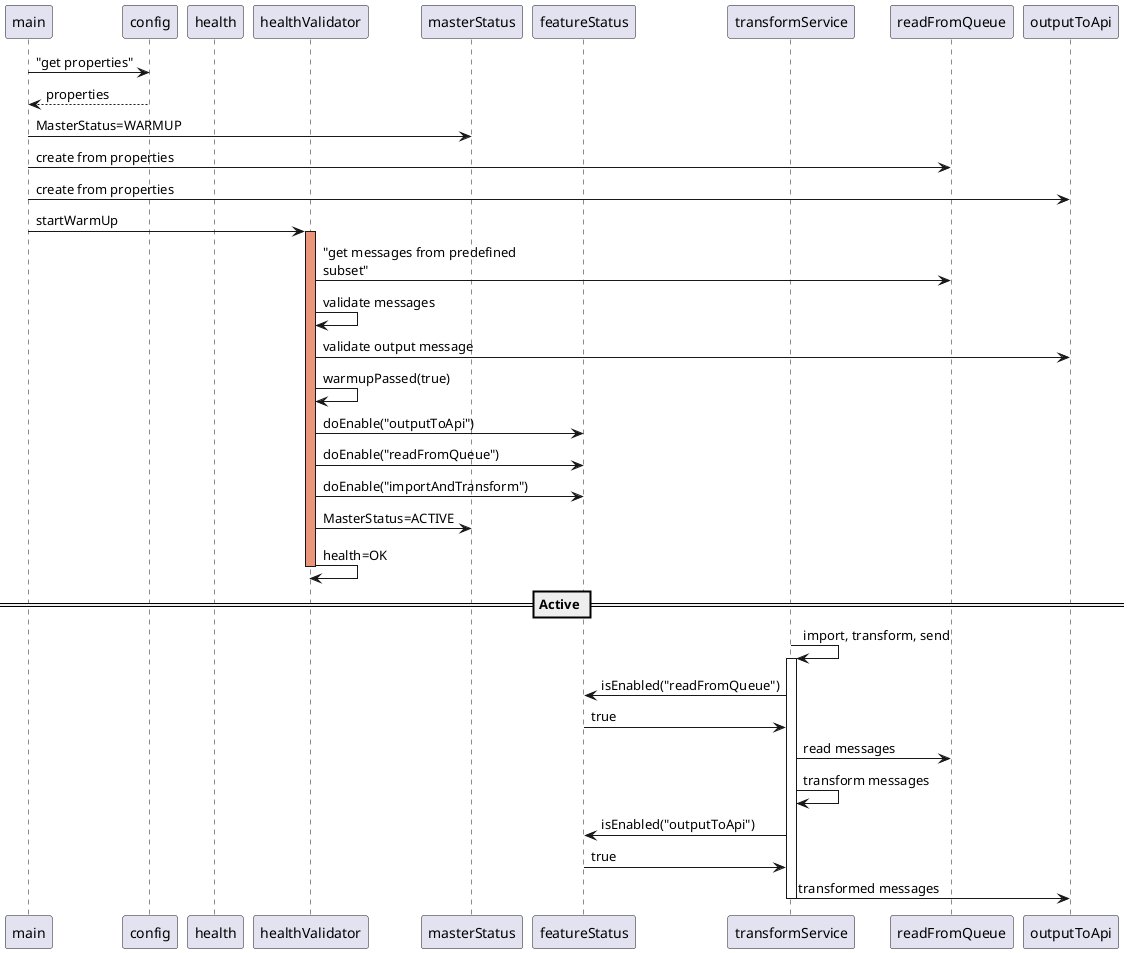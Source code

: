 @startuml
participant "main" as main
participant "config" as conf
participant "health" as he
participant "healthValidator" as val
participant "masterStatus" as state
participant "featureStatus" as feat
participant "transformService" as ts
participant "readFromQueue" as rq
participant "outputToApi" as oa

main -> conf: "get properties"
conf --> main: properties
main -> state: MasterStatus=WARMUP
main -> rq: create from properties
main -> oa: create from properties
main -> val: startWarmUp
activate val #DarkSalmon
val -> rq: "get messages from predefined\nsubset"
val -> val: validate messages
val -> oa: validate output message
val -> val: warmupPassed(true)
val -> feat: doEnable("outputToApi")
val -> feat: doEnable("readFromQueue")
val -> feat: doEnable("importAndTransform")

val -> state: MasterStatus=ACTIVE
val -> val: health=OK
deactivate val
== Active ==
ts -> ts: import, transform, send
activate ts
ts -> feat: isEnabled("readFromQueue")
feat -> ts: true
ts -> rq: read messages
ts -> ts: transform messages
ts -> feat: isEnabled("outputToApi")
feat -> ts: true
ts -> oa: transformed messages
deactivate ts
@enduml